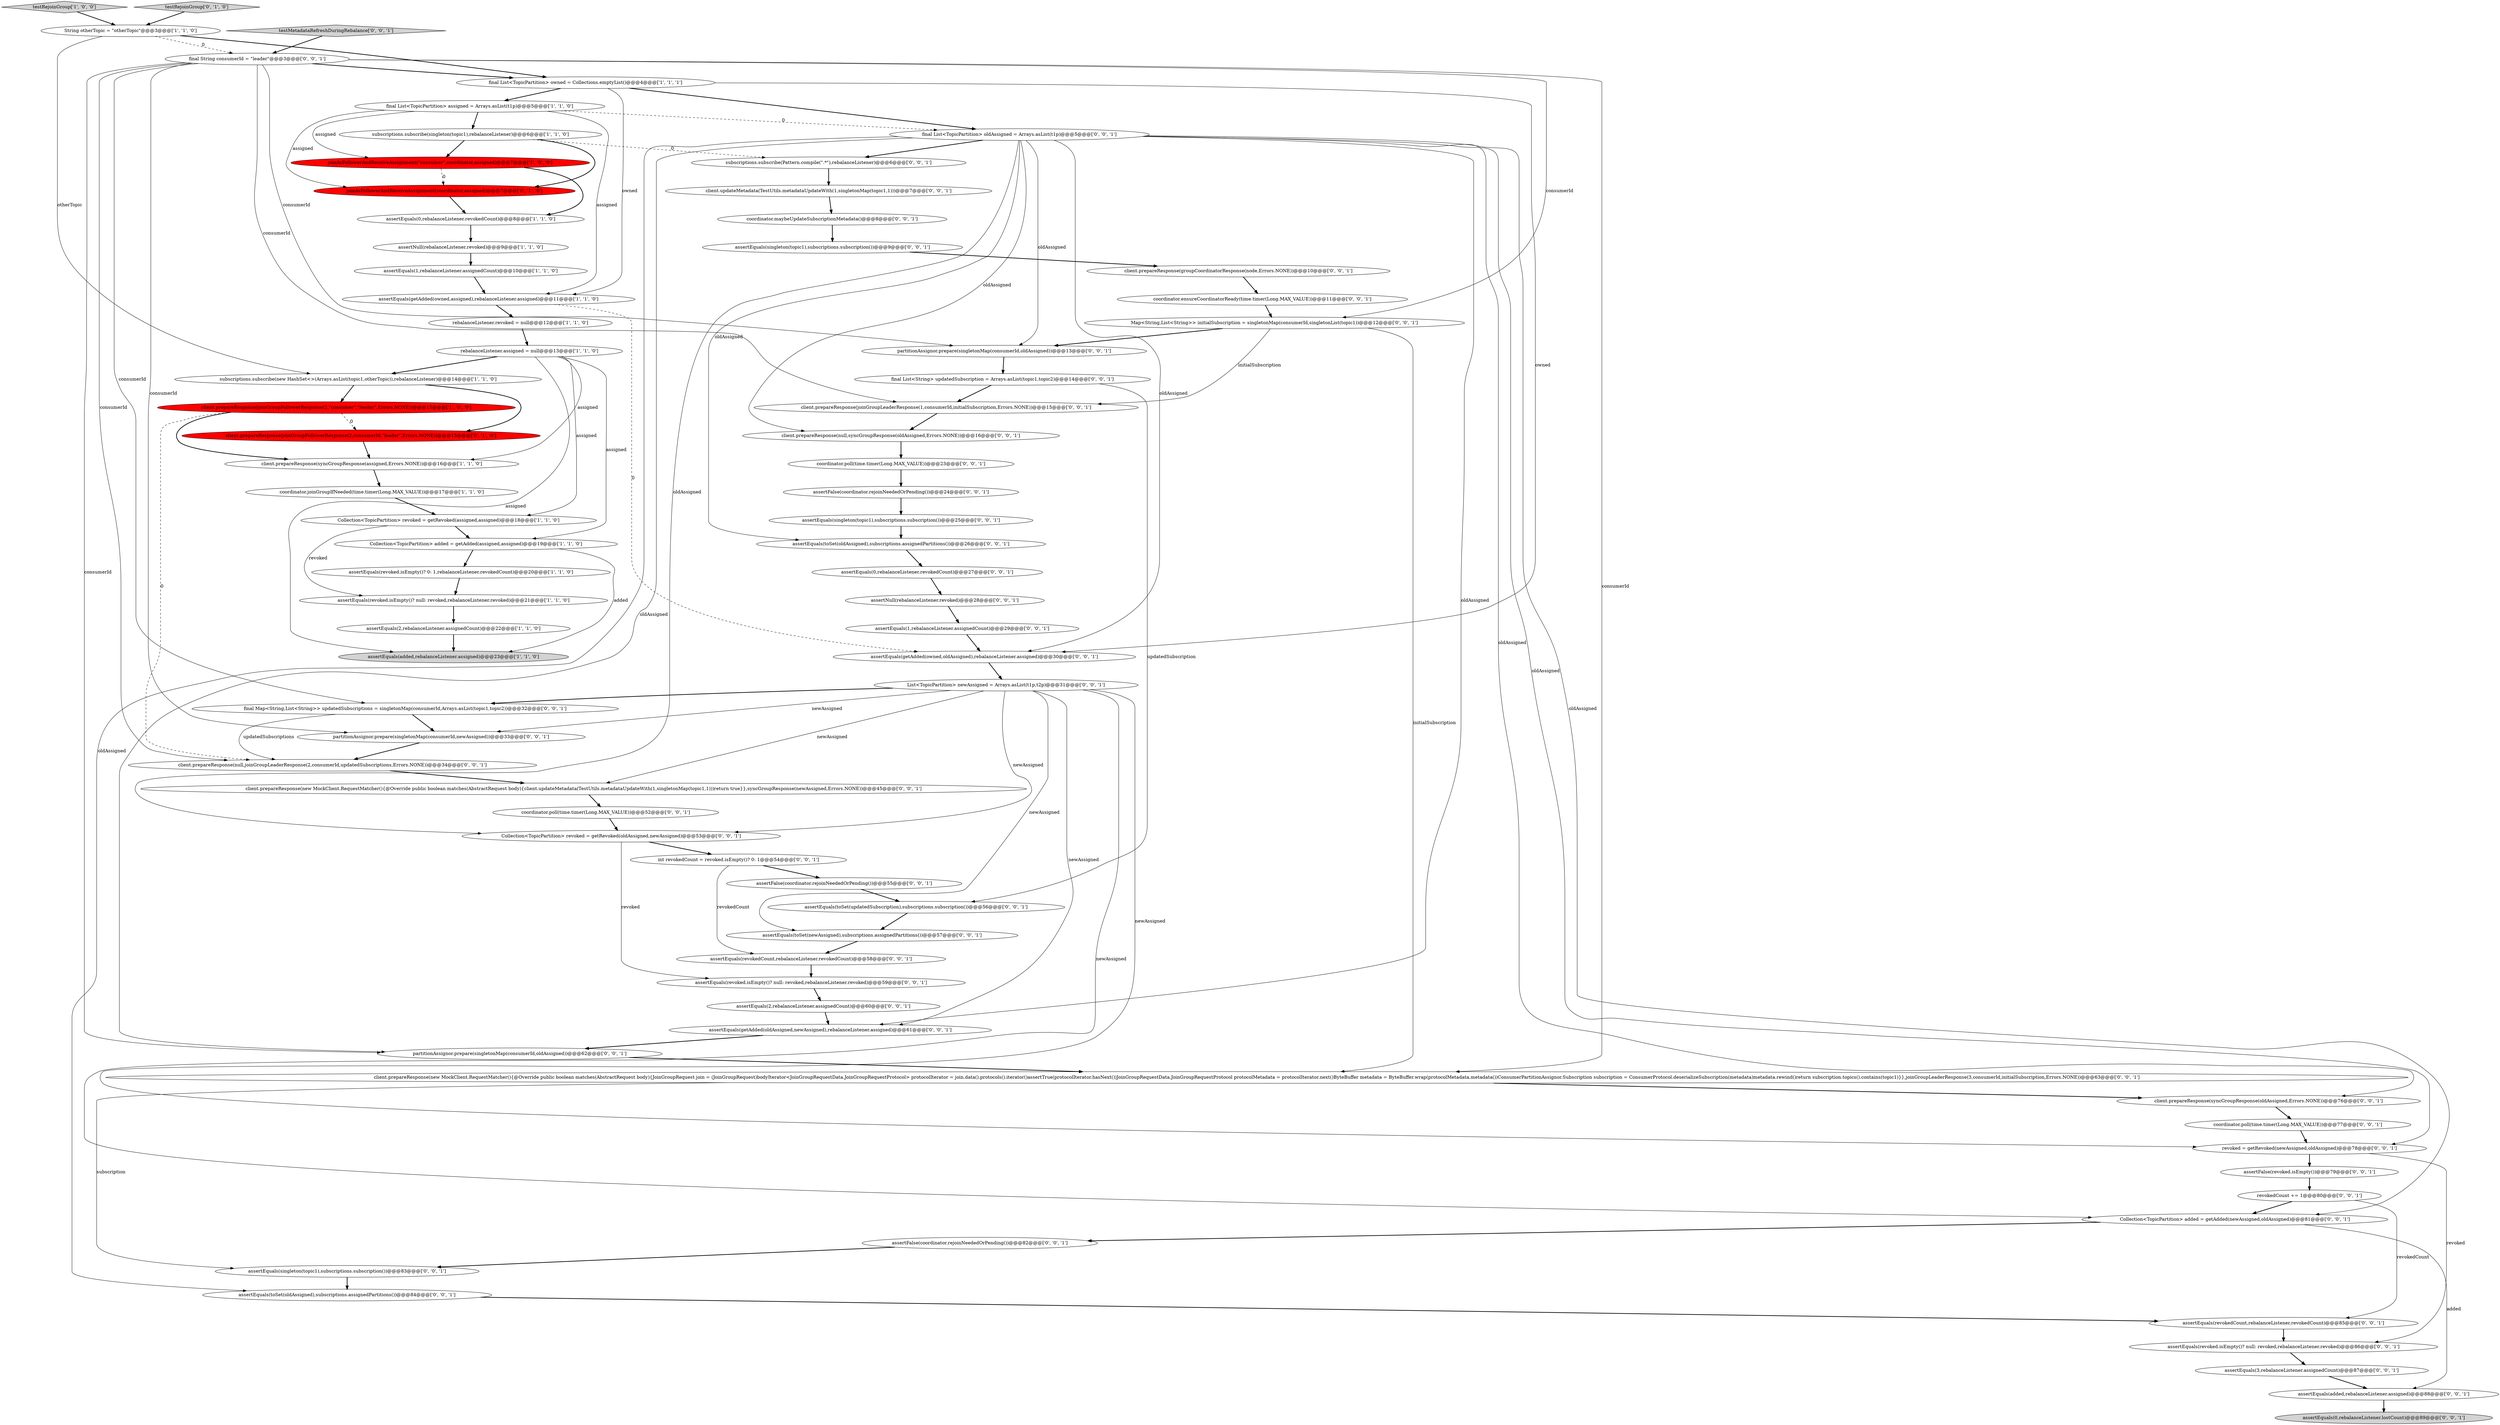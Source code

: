 digraph {
21 [style = filled, label = "assertEquals(revoked.isEmpty()? null: revoked,rebalanceListener.revoked)@@@21@@@['1', '1', '0']", fillcolor = white, shape = ellipse image = "AAA0AAABBB1BBB"];
34 [style = filled, label = "final String consumerId = \"leader\"@@@3@@@['0', '0', '1']", fillcolor = white, shape = ellipse image = "AAA0AAABBB3BBB"];
52 [style = filled, label = "final List<String> updatedSubscription = Arrays.asList(topic1,topic2)@@@14@@@['0', '0', '1']", fillcolor = white, shape = ellipse image = "AAA0AAABBB3BBB"];
55 [style = filled, label = "coordinator.maybeUpdateSubscriptionMetadata()@@@8@@@['0', '0', '1']", fillcolor = white, shape = ellipse image = "AAA0AAABBB3BBB"];
23 [style = filled, label = "joinAsFollowerAndReceiveAssignment(coordinator,assigned)@@@7@@@['0', '1', '0']", fillcolor = red, shape = ellipse image = "AAA1AAABBB2BBB"];
15 [style = filled, label = "subscriptions.subscribe(new HashSet<>(Arrays.asList(topic1,otherTopic)),rebalanceListener)@@@14@@@['1', '1', '0']", fillcolor = white, shape = ellipse image = "AAA0AAABBB1BBB"];
66 [style = filled, label = "assertEquals(revokedCount,rebalanceListener.revokedCount)@@@85@@@['0', '0', '1']", fillcolor = white, shape = ellipse image = "AAA0AAABBB3BBB"];
5 [style = filled, label = "rebalanceListener.revoked = null@@@12@@@['1', '1', '0']", fillcolor = white, shape = ellipse image = "AAA0AAABBB1BBB"];
0 [style = filled, label = "final List<TopicPartition> assigned = Arrays.asList(t1p)@@@5@@@['1', '1', '0']", fillcolor = white, shape = ellipse image = "AAA0AAABBB1BBB"];
13 [style = filled, label = "testRejoinGroup['1', '0', '0']", fillcolor = lightgray, shape = diamond image = "AAA0AAABBB1BBB"];
17 [style = filled, label = "client.prepareResponse(syncGroupResponse(assigned,Errors.NONE))@@@16@@@['1', '1', '0']", fillcolor = white, shape = ellipse image = "AAA0AAABBB1BBB"];
33 [style = filled, label = "revokedCount += 1@@@80@@@['0', '0', '1']", fillcolor = white, shape = ellipse image = "AAA0AAABBB3BBB"];
50 [style = filled, label = "coordinator.poll(time.timer(Long.MAX_VALUE))@@@52@@@['0', '0', '1']", fillcolor = white, shape = ellipse image = "AAA0AAABBB3BBB"];
57 [style = filled, label = "Map<String,List<String>> initialSubscription = singletonMap(consumerId,singletonList(topic1))@@@12@@@['0', '0', '1']", fillcolor = white, shape = ellipse image = "AAA0AAABBB3BBB"];
63 [style = filled, label = "client.prepareResponse(syncGroupResponse(oldAssigned,Errors.NONE))@@@76@@@['0', '0', '1']", fillcolor = white, shape = ellipse image = "AAA0AAABBB3BBB"];
47 [style = filled, label = "int revokedCount = revoked.isEmpty()? 0: 1@@@54@@@['0', '0', '1']", fillcolor = white, shape = ellipse image = "AAA0AAABBB3BBB"];
61 [style = filled, label = "assertEquals(toSet(oldAssigned),subscriptions.assignedPartitions())@@@84@@@['0', '0', '1']", fillcolor = white, shape = ellipse image = "AAA0AAABBB3BBB"];
64 [style = filled, label = "assertEquals(singleton(topic1),subscriptions.subscription())@@@83@@@['0', '0', '1']", fillcolor = white, shape = ellipse image = "AAA0AAABBB3BBB"];
35 [style = filled, label = "testMetadataRefreshDuringRebalance['0', '0', '1']", fillcolor = lightgray, shape = diamond image = "AAA0AAABBB3BBB"];
18 [style = filled, label = "String otherTopic = \"otherTopic\"@@@3@@@['1', '1', '0']", fillcolor = white, shape = ellipse image = "AAA0AAABBB1BBB"];
38 [style = filled, label = "assertFalse(revoked.isEmpty())@@@79@@@['0', '0', '1']", fillcolor = white, shape = ellipse image = "AAA0AAABBB3BBB"];
39 [style = filled, label = "assertEquals(3,rebalanceListener.assignedCount)@@@87@@@['0', '0', '1']", fillcolor = white, shape = ellipse image = "AAA0AAABBB3BBB"];
56 [style = filled, label = "Collection<TopicPartition> revoked = getRevoked(oldAssigned,newAssigned)@@@53@@@['0', '0', '1']", fillcolor = white, shape = ellipse image = "AAA0AAABBB3BBB"];
37 [style = filled, label = "partitionAssignor.prepare(singletonMap(consumerId,newAssigned))@@@33@@@['0', '0', '1']", fillcolor = white, shape = ellipse image = "AAA0AAABBB3BBB"];
71 [style = filled, label = "assertEquals(getAdded(owned,oldAssigned),rebalanceListener.assigned)@@@30@@@['0', '0', '1']", fillcolor = white, shape = ellipse image = "AAA0AAABBB3BBB"];
76 [style = filled, label = "assertEquals(singleton(topic1),subscriptions.subscription())@@@9@@@['0', '0', '1']", fillcolor = white, shape = ellipse image = "AAA0AAABBB3BBB"];
44 [style = filled, label = "assertFalse(coordinator.rejoinNeededOrPending())@@@55@@@['0', '0', '1']", fillcolor = white, shape = ellipse image = "AAA0AAABBB3BBB"];
12 [style = filled, label = "coordinator.joinGroupIfNeeded(time.timer(Long.MAX_VALUE))@@@17@@@['1', '1', '0']", fillcolor = white, shape = ellipse image = "AAA0AAABBB1BBB"];
30 [style = filled, label = "assertEquals(1,rebalanceListener.assignedCount)@@@29@@@['0', '0', '1']", fillcolor = white, shape = ellipse image = "AAA0AAABBB3BBB"];
28 [style = filled, label = "client.prepareResponse(new MockClient.RequestMatcher(){@Override public boolean matches(AbstractRequest body){client.updateMetadata(TestUtils.metadataUpdateWith(1,singletonMap(topic1,1)))return true}},syncGroupResponse(newAssigned,Errors.NONE))@@@45@@@['0', '0', '1']", fillcolor = white, shape = ellipse image = "AAA0AAABBB3BBB"];
29 [style = filled, label = "revoked = getRevoked(newAssigned,oldAssigned)@@@78@@@['0', '0', '1']", fillcolor = white, shape = ellipse image = "AAA0AAABBB3BBB"];
8 [style = filled, label = "Collection<TopicPartition> revoked = getRevoked(assigned,assigned)@@@18@@@['1', '1', '0']", fillcolor = white, shape = ellipse image = "AAA0AAABBB1BBB"];
48 [style = filled, label = "Collection<TopicPartition> added = getAdded(newAssigned,oldAssigned)@@@81@@@['0', '0', '1']", fillcolor = white, shape = ellipse image = "AAA0AAABBB3BBB"];
62 [style = filled, label = "assertEquals(singleton(topic1),subscriptions.subscription())@@@25@@@['0', '0', '1']", fillcolor = white, shape = ellipse image = "AAA0AAABBB3BBB"];
73 [style = filled, label = "final Map<String,List<String>> updatedSubscriptions = singletonMap(consumerId,Arrays.asList(topic1,topic2))@@@32@@@['0', '0', '1']", fillcolor = white, shape = ellipse image = "AAA0AAABBB3BBB"];
75 [style = filled, label = "assertEquals(getAdded(oldAssigned,newAssigned),rebalanceListener.assigned)@@@61@@@['0', '0', '1']", fillcolor = white, shape = ellipse image = "AAA0AAABBB3BBB"];
49 [style = filled, label = "assertEquals(revokedCount,rebalanceListener.revokedCount)@@@58@@@['0', '0', '1']", fillcolor = white, shape = ellipse image = "AAA0AAABBB3BBB"];
40 [style = filled, label = "assertEquals(toSet(oldAssigned),subscriptions.assignedPartitions())@@@26@@@['0', '0', '1']", fillcolor = white, shape = ellipse image = "AAA0AAABBB3BBB"];
77 [style = filled, label = "client.updateMetadata(TestUtils.metadataUpdateWith(1,singletonMap(topic1,1)))@@@7@@@['0', '0', '1']", fillcolor = white, shape = ellipse image = "AAA0AAABBB3BBB"];
70 [style = filled, label = "coordinator.poll(time.timer(Long.MAX_VALUE))@@@77@@@['0', '0', '1']", fillcolor = white, shape = ellipse image = "AAA0AAABBB3BBB"];
42 [style = filled, label = "coordinator.poll(time.timer(Long.MAX_VALUE))@@@23@@@['0', '0', '1']", fillcolor = white, shape = ellipse image = "AAA0AAABBB3BBB"];
59 [style = filled, label = "partitionAssignor.prepare(singletonMap(consumerId,oldAssigned))@@@13@@@['0', '0', '1']", fillcolor = white, shape = ellipse image = "AAA0AAABBB3BBB"];
58 [style = filled, label = "final List<TopicPartition> oldAssigned = Arrays.asList(t1p)@@@5@@@['0', '0', '1']", fillcolor = white, shape = ellipse image = "AAA0AAABBB3BBB"];
74 [style = filled, label = "assertNull(rebalanceListener.revoked)@@@28@@@['0', '0', '1']", fillcolor = white, shape = ellipse image = "AAA0AAABBB3BBB"];
72 [style = filled, label = "partitionAssignor.prepare(singletonMap(consumerId,oldAssigned))@@@62@@@['0', '0', '1']", fillcolor = white, shape = ellipse image = "AAA0AAABBB3BBB"];
22 [style = filled, label = "testRejoinGroup['0', '1', '0']", fillcolor = lightgray, shape = diamond image = "AAA0AAABBB2BBB"];
36 [style = filled, label = "assertEquals(0,rebalanceListener.revokedCount)@@@27@@@['0', '0', '1']", fillcolor = white, shape = ellipse image = "AAA0AAABBB3BBB"];
51 [style = filled, label = "assertEquals(revoked.isEmpty()? null: revoked,rebalanceListener.revoked)@@@86@@@['0', '0', '1']", fillcolor = white, shape = ellipse image = "AAA0AAABBB3BBB"];
54 [style = filled, label = "client.prepareResponse(joinGroupLeaderResponse(1,consumerId,initialSubscription,Errors.NONE))@@@15@@@['0', '0', '1']", fillcolor = white, shape = ellipse image = "AAA0AAABBB3BBB"];
60 [style = filled, label = "assertFalse(coordinator.rejoinNeededOrPending())@@@82@@@['0', '0', '1']", fillcolor = white, shape = ellipse image = "AAA0AAABBB3BBB"];
11 [style = filled, label = "assertEquals(1,rebalanceListener.assignedCount)@@@10@@@['1', '1', '0']", fillcolor = white, shape = ellipse image = "AAA0AAABBB1BBB"];
69 [style = filled, label = "assertEquals(toSet(newAssigned),subscriptions.assignedPartitions())@@@57@@@['0', '0', '1']", fillcolor = white, shape = ellipse image = "AAA0AAABBB3BBB"];
27 [style = filled, label = "List<TopicPartition> newAssigned = Arrays.asList(t1p,t2p)@@@31@@@['0', '0', '1']", fillcolor = white, shape = ellipse image = "AAA0AAABBB3BBB"];
4 [style = filled, label = "assertEquals(2,rebalanceListener.assignedCount)@@@22@@@['1', '1', '0']", fillcolor = white, shape = ellipse image = "AAA0AAABBB1BBB"];
43 [style = filled, label = "assertFalse(coordinator.rejoinNeededOrPending())@@@24@@@['0', '0', '1']", fillcolor = white, shape = ellipse image = "AAA0AAABBB3BBB"];
24 [style = filled, label = "client.prepareResponse(joinGroupFollowerResponse(2,consumerId,\"leader\",Errors.NONE))@@@15@@@['0', '1', '0']", fillcolor = red, shape = ellipse image = "AAA1AAABBB2BBB"];
25 [style = filled, label = "coordinator.ensureCoordinatorReady(time.timer(Long.MAX_VALUE))@@@11@@@['0', '0', '1']", fillcolor = white, shape = ellipse image = "AAA0AAABBB3BBB"];
26 [style = filled, label = "assertEquals(toSet(updatedSubscription),subscriptions.subscription())@@@56@@@['0', '0', '1']", fillcolor = white, shape = ellipse image = "AAA0AAABBB3BBB"];
32 [style = filled, label = "assertEquals(0,rebalanceListener.lostCount)@@@89@@@['0', '0', '1']", fillcolor = lightgray, shape = ellipse image = "AAA0AAABBB3BBB"];
9 [style = filled, label = "subscriptions.subscribe(singleton(topic1),rebalanceListener)@@@6@@@['1', '1', '0']", fillcolor = white, shape = ellipse image = "AAA0AAABBB1BBB"];
6 [style = filled, label = "assertEquals(getAdded(owned,assigned),rebalanceListener.assigned)@@@11@@@['1', '1', '0']", fillcolor = white, shape = ellipse image = "AAA0AAABBB1BBB"];
67 [style = filled, label = "subscriptions.subscribe(Pattern.compile(\".*\"),rebalanceListener)@@@6@@@['0', '0', '1']", fillcolor = white, shape = ellipse image = "AAA0AAABBB3BBB"];
19 [style = filled, label = "final List<TopicPartition> owned = Collections.emptyList()@@@4@@@['1', '1', '1']", fillcolor = white, shape = ellipse image = "AAA0AAABBB1BBB"];
53 [style = filled, label = "assertEquals(2,rebalanceListener.assignedCount)@@@60@@@['0', '0', '1']", fillcolor = white, shape = ellipse image = "AAA0AAABBB3BBB"];
14 [style = filled, label = "assertNull(rebalanceListener.revoked)@@@9@@@['1', '1', '0']", fillcolor = white, shape = ellipse image = "AAA0AAABBB1BBB"];
45 [style = filled, label = "assertEquals(revoked.isEmpty()? null: revoked,rebalanceListener.revoked)@@@59@@@['0', '0', '1']", fillcolor = white, shape = ellipse image = "AAA0AAABBB3BBB"];
1 [style = filled, label = "rebalanceListener.assigned = null@@@13@@@['1', '1', '0']", fillcolor = white, shape = ellipse image = "AAA0AAABBB1BBB"];
41 [style = filled, label = "client.prepareResponse(null,joinGroupLeaderResponse(2,consumerId,updatedSubscriptions,Errors.NONE))@@@34@@@['0', '0', '1']", fillcolor = white, shape = ellipse image = "AAA0AAABBB3BBB"];
7 [style = filled, label = "joinAsFollowerAndReceiveAssignment(\"consumer\",coordinator,assigned)@@@7@@@['1', '0', '0']", fillcolor = red, shape = ellipse image = "AAA1AAABBB1BBB"];
10 [style = filled, label = "assertEquals(added,rebalanceListener.assigned)@@@23@@@['1', '1', '0']", fillcolor = lightgray, shape = ellipse image = "AAA0AAABBB1BBB"];
65 [style = filled, label = "assertEquals(added,rebalanceListener.assigned)@@@88@@@['0', '0', '1']", fillcolor = white, shape = ellipse image = "AAA0AAABBB3BBB"];
2 [style = filled, label = "assertEquals(revoked.isEmpty()? 0: 1,rebalanceListener.revokedCount)@@@20@@@['1', '1', '0']", fillcolor = white, shape = ellipse image = "AAA0AAABBB1BBB"];
31 [style = filled, label = "client.prepareResponse(null,syncGroupResponse(oldAssigned,Errors.NONE))@@@16@@@['0', '0', '1']", fillcolor = white, shape = ellipse image = "AAA0AAABBB3BBB"];
20 [style = filled, label = "client.prepareResponse(joinGroupFollowerResponse(2,\"consumer\",\"leader\",Errors.NONE))@@@15@@@['1', '0', '0']", fillcolor = red, shape = ellipse image = "AAA1AAABBB1BBB"];
3 [style = filled, label = "Collection<TopicPartition> added = getAdded(assigned,assigned)@@@19@@@['1', '1', '0']", fillcolor = white, shape = ellipse image = "AAA0AAABBB1BBB"];
16 [style = filled, label = "assertEquals(0,rebalanceListener.revokedCount)@@@8@@@['1', '1', '0']", fillcolor = white, shape = ellipse image = "AAA0AAABBB1BBB"];
68 [style = filled, label = "client.prepareResponse(groupCoordinatorResponse(node,Errors.NONE))@@@10@@@['0', '0', '1']", fillcolor = white, shape = ellipse image = "AAA0AAABBB3BBB"];
46 [style = filled, label = "client.prepareResponse(new MockClient.RequestMatcher(){@Override public boolean matches(AbstractRequest body){JoinGroupRequest join = (JoinGroupRequest)bodyIterator<JoinGroupRequestData.JoinGroupRequestProtocol> protocolIterator = join.data().protocols().iterator()assertTrue(protocolIterator.hasNext())JoinGroupRequestData.JoinGroupRequestProtocol protocolMetadata = protocolIterator.next()ByteBuffer metadata = ByteBuffer.wrap(protocolMetadata.metadata())ConsumerPartitionAssignor.Subscription subscription = ConsumerProtocol.deserializeSubscription(metadata)metadata.rewind()return subscription.topics().contains(topic1)}},joinGroupLeaderResponse(3,consumerId,initialSubscription,Errors.NONE))@@@63@@@['0', '0', '1']", fillcolor = white, shape = ellipse image = "AAA0AAABBB3BBB"];
61->66 [style = bold, label=""];
48->65 [style = solid, label="added"];
70->29 [style = bold, label=""];
34->37 [style = solid, label="consumerId"];
76->68 [style = bold, label=""];
19->6 [style = solid, label="owned"];
28->50 [style = bold, label=""];
56->45 [style = solid, label="revoked"];
50->56 [style = bold, label=""];
57->59 [style = bold, label=""];
9->7 [style = bold, label=""];
56->47 [style = bold, label=""];
41->28 [style = bold, label=""];
34->46 [style = solid, label="consumerId"];
27->73 [style = bold, label=""];
33->66 [style = solid, label="revokedCount"];
9->67 [style = dashed, label="0"];
58->31 [style = solid, label="oldAssigned"];
57->54 [style = solid, label="initialSubscription"];
58->63 [style = solid, label="oldAssigned"];
15->20 [style = bold, label=""];
0->6 [style = solid, label="assigned"];
7->16 [style = bold, label=""];
24->17 [style = bold, label=""];
33->48 [style = bold, label=""];
74->30 [style = bold, label=""];
51->39 [style = bold, label=""];
1->10 [style = solid, label="assigned"];
58->75 [style = solid, label="oldAssigned"];
16->14 [style = bold, label=""];
34->72 [style = solid, label="consumerId"];
62->40 [style = bold, label=""];
53->75 [style = bold, label=""];
14->11 [style = bold, label=""];
52->26 [style = solid, label="updatedSubscription"];
25->57 [style = bold, label=""];
27->28 [style = solid, label="newAssigned"];
18->15 [style = solid, label="otherTopic"];
34->19 [style = bold, label=""];
73->37 [style = bold, label=""];
27->69 [style = solid, label="newAssigned"];
60->64 [style = bold, label=""];
18->19 [style = bold, label=""];
58->61 [style = solid, label="oldAssigned"];
55->76 [style = bold, label=""];
6->71 [style = dashed, label="0"];
5->1 [style = bold, label=""];
46->63 [style = bold, label=""];
22->18 [style = bold, label=""];
47->49 [style = solid, label="revokedCount"];
27->37 [style = solid, label="newAssigned"];
3->2 [style = bold, label=""];
8->21 [style = solid, label="revoked"];
1->17 [style = solid, label="assigned"];
0->58 [style = dashed, label="0"];
2->21 [style = bold, label=""];
19->71 [style = solid, label="owned"];
20->41 [style = dashed, label="0"];
66->51 [style = bold, label=""];
47->44 [style = bold, label=""];
29->38 [style = bold, label=""];
58->67 [style = bold, label=""];
34->73 [style = solid, label="consumerId"];
58->72 [style = solid, label="oldAssigned"];
35->34 [style = bold, label=""];
38->33 [style = bold, label=""];
1->8 [style = solid, label="assigned"];
0->7 [style = solid, label="assigned"];
13->18 [style = bold, label=""];
52->54 [style = bold, label=""];
21->4 [style = bold, label=""];
27->48 [style = solid, label="newAssigned"];
58->56 [style = solid, label="oldAssigned"];
4->10 [style = bold, label=""];
49->45 [style = bold, label=""];
73->41 [style = solid, label="updatedSubscriptions"];
27->75 [style = solid, label="newAssigned"];
46->64 [style = solid, label="subscription"];
29->51 [style = solid, label="revoked"];
67->77 [style = bold, label=""];
7->23 [style = dashed, label="0"];
68->25 [style = bold, label=""];
37->41 [style = bold, label=""];
8->3 [style = bold, label=""];
63->70 [style = bold, label=""];
27->56 [style = solid, label="newAssigned"];
45->53 [style = bold, label=""];
57->46 [style = solid, label="initialSubscription"];
1->3 [style = solid, label="assigned"];
19->0 [style = bold, label=""];
30->71 [style = bold, label=""];
18->34 [style = dashed, label="0"];
31->42 [style = bold, label=""];
6->5 [style = bold, label=""];
17->12 [style = bold, label=""];
34->57 [style = solid, label="consumerId"];
40->36 [style = bold, label=""];
12->8 [style = bold, label=""];
58->29 [style = solid, label="oldAssigned"];
27->29 [style = solid, label="newAssigned"];
3->10 [style = solid, label="added"];
77->55 [style = bold, label=""];
75->72 [style = bold, label=""];
64->61 [style = bold, label=""];
58->71 [style = solid, label="oldAssigned"];
58->59 [style = solid, label="oldAssigned"];
26->69 [style = bold, label=""];
69->49 [style = bold, label=""];
0->23 [style = solid, label="assigned"];
34->54 [style = solid, label="consumerId"];
0->9 [style = bold, label=""];
23->16 [style = bold, label=""];
20->17 [style = bold, label=""];
43->62 [style = bold, label=""];
42->43 [style = bold, label=""];
34->41 [style = solid, label="consumerId"];
72->46 [style = bold, label=""];
1->15 [style = bold, label=""];
11->6 [style = bold, label=""];
59->52 [style = bold, label=""];
58->48 [style = solid, label="oldAssigned"];
48->60 [style = bold, label=""];
58->40 [style = solid, label="oldAssigned"];
39->65 [style = bold, label=""];
9->23 [style = bold, label=""];
19->58 [style = bold, label=""];
36->74 [style = bold, label=""];
54->31 [style = bold, label=""];
44->26 [style = bold, label=""];
20->24 [style = dashed, label="0"];
15->24 [style = bold, label=""];
71->27 [style = bold, label=""];
34->59 [style = solid, label="consumerId"];
65->32 [style = bold, label=""];
}
